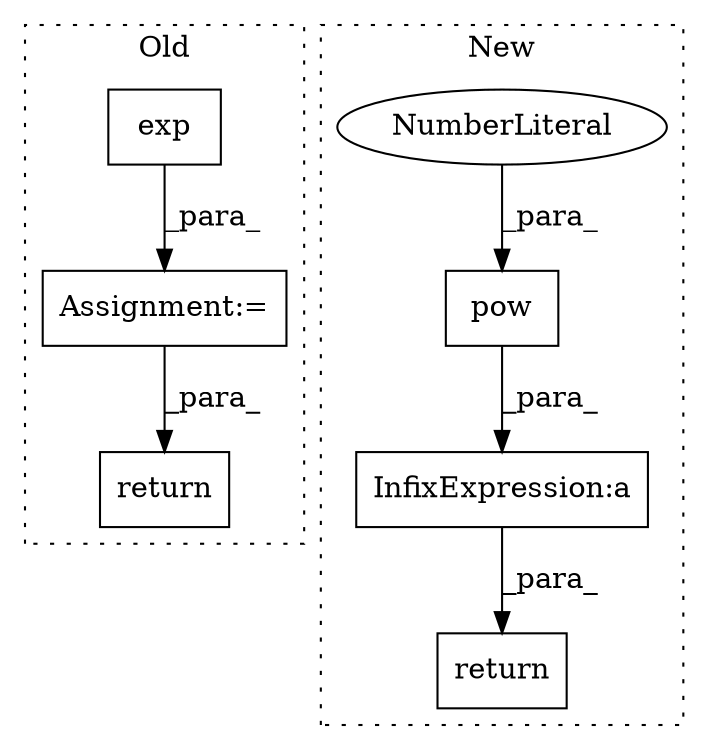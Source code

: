 digraph G {
subgraph cluster0 {
1 [label="exp" a="32" s="4465,4475" l="4,1" shape="box"];
4 [label="Assignment:=" a="7" s="4429" l="1" shape="box"];
7 [label="return" a="41" s="4533" l="7" shape="box"];
label = "Old";
style="dotted";
}
subgraph cluster1 {
2 [label="pow" a="32" s="4462,4467" l="4,1" shape="box"];
3 [label="NumberLiteral" a="34" s="4466" l="1" shape="ellipse"];
5 [label="InfixExpression:a" a="27" s="4429" l="3" shape="box"];
6 [label="return" a="41" s="4417" l="7" shape="box"];
label = "New";
style="dotted";
}
1 -> 4 [label="_para_"];
2 -> 5 [label="_para_"];
3 -> 2 [label="_para_"];
4 -> 7 [label="_para_"];
5 -> 6 [label="_para_"];
}